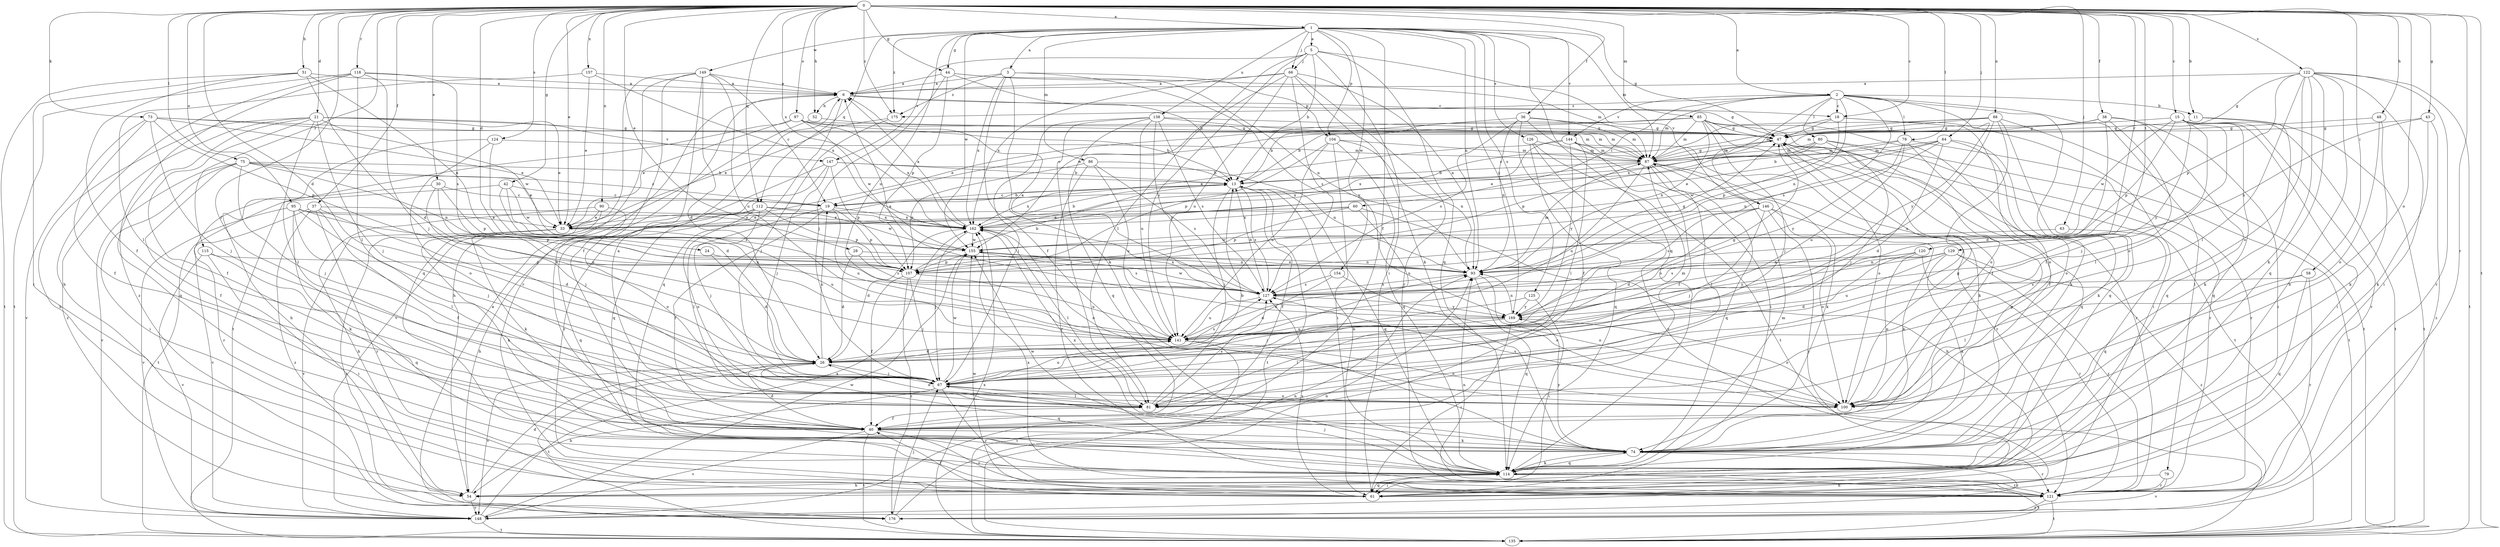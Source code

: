 strict digraph  {
0;
1;
2;
3;
5;
6;
11;
13;
15;
18;
19;
21;
24;
26;
28;
30;
33;
36;
37;
38;
40;
42;
43;
44;
47;
48;
51;
52;
54;
58;
60;
61;
63;
64;
66;
67;
73;
74;
75;
78;
79;
80;
81;
85;
86;
87;
88;
90;
93;
95;
97;
100;
104;
107;
112;
114;
115;
118;
120;
121;
122;
124;
125;
126;
127;
129;
135;
138;
141;
144;
146;
147;
148;
149;
154;
155;
157;
162;
169;
175;
176;
0 -> 1  [label=a];
0 -> 2  [label=a];
0 -> 11  [label=b];
0 -> 15  [label=c];
0 -> 18  [label=c];
0 -> 21  [label=d];
0 -> 24  [label=d];
0 -> 26  [label=d];
0 -> 28  [label=e];
0 -> 30  [label=e];
0 -> 33  [label=e];
0 -> 36  [label=f];
0 -> 37  [label=f];
0 -> 38  [label=f];
0 -> 40  [label=f];
0 -> 42  [label=g];
0 -> 43  [label=g];
0 -> 44  [label=g];
0 -> 48  [label=h];
0 -> 51  [label=h];
0 -> 52  [label=h];
0 -> 58  [label=i];
0 -> 63  [label=j];
0 -> 64  [label=j];
0 -> 73  [label=k];
0 -> 75  [label=l];
0 -> 78  [label=l];
0 -> 85  [label=m];
0 -> 88  [label=n];
0 -> 90  [label=n];
0 -> 95  [label=o];
0 -> 97  [label=o];
0 -> 100  [label=o];
0 -> 112  [label=q];
0 -> 115  [label=r];
0 -> 118  [label=r];
0 -> 120  [label=r];
0 -> 121  [label=r];
0 -> 122  [label=s];
0 -> 124  [label=s];
0 -> 129  [label=t];
0 -> 135  [label=t];
0 -> 157  [label=x];
0 -> 162  [label=x];
0 -> 175  [label=z];
1 -> 3  [label=a];
1 -> 5  [label=a];
1 -> 40  [label=f];
1 -> 44  [label=g];
1 -> 47  [label=g];
1 -> 66  [label=j];
1 -> 86  [label=m];
1 -> 87  [label=m];
1 -> 93  [label=n];
1 -> 104  [label=p];
1 -> 112  [label=q];
1 -> 114  [label=q];
1 -> 125  [label=s];
1 -> 126  [label=s];
1 -> 138  [label=u];
1 -> 141  [label=u];
1 -> 144  [label=v];
1 -> 149  [label=w];
1 -> 154  [label=w];
1 -> 155  [label=w];
1 -> 169  [label=y];
1 -> 175  [label=z];
2 -> 11  [label=b];
2 -> 18  [label=c];
2 -> 60  [label=i];
2 -> 78  [label=l];
2 -> 79  [label=l];
2 -> 80  [label=l];
2 -> 87  [label=m];
2 -> 93  [label=n];
2 -> 100  [label=o];
2 -> 127  [label=s];
2 -> 144  [label=v];
2 -> 146  [label=v];
2 -> 169  [label=y];
2 -> 175  [label=z];
3 -> 6  [label=a];
3 -> 40  [label=f];
3 -> 74  [label=k];
3 -> 104  [label=p];
3 -> 162  [label=x];
3 -> 169  [label=y];
3 -> 175  [label=z];
5 -> 13  [label=b];
5 -> 61  [label=i];
5 -> 66  [label=j];
5 -> 81  [label=l];
5 -> 114  [label=q];
5 -> 141  [label=u];
5 -> 146  [label=v];
5 -> 147  [label=v];
6 -> 18  [label=c];
6 -> 47  [label=g];
6 -> 52  [label=h];
6 -> 54  [label=h];
6 -> 114  [label=q];
11 -> 47  [label=g];
11 -> 74  [label=k];
11 -> 135  [label=t];
13 -> 19  [label=c];
13 -> 40  [label=f];
13 -> 67  [label=j];
13 -> 114  [label=q];
13 -> 127  [label=s];
13 -> 135  [label=t];
13 -> 162  [label=x];
15 -> 47  [label=g];
15 -> 61  [label=i];
15 -> 67  [label=j];
15 -> 81  [label=l];
15 -> 107  [label=p];
15 -> 114  [label=q];
15 -> 121  [label=r];
15 -> 135  [label=t];
15 -> 155  [label=w];
15 -> 169  [label=y];
18 -> 47  [label=g];
18 -> 61  [label=i];
18 -> 100  [label=o];
18 -> 107  [label=p];
18 -> 162  [label=x];
19 -> 13  [label=b];
19 -> 40  [label=f];
19 -> 81  [label=l];
19 -> 107  [label=p];
19 -> 141  [label=u];
19 -> 162  [label=x];
21 -> 33  [label=e];
21 -> 40  [label=f];
21 -> 47  [label=g];
21 -> 54  [label=h];
21 -> 67  [label=j];
21 -> 81  [label=l];
21 -> 114  [label=q];
21 -> 147  [label=v];
21 -> 155  [label=w];
21 -> 176  [label=z];
24 -> 26  [label=d];
24 -> 93  [label=n];
26 -> 19  [label=c];
26 -> 67  [label=j];
26 -> 114  [label=q];
26 -> 127  [label=s];
26 -> 135  [label=t];
26 -> 148  [label=v];
28 -> 26  [label=d];
28 -> 93  [label=n];
28 -> 127  [label=s];
30 -> 19  [label=c];
30 -> 67  [label=j];
30 -> 107  [label=p];
30 -> 121  [label=r];
30 -> 141  [label=u];
33 -> 74  [label=k];
33 -> 141  [label=u];
33 -> 148  [label=v];
33 -> 176  [label=z];
36 -> 13  [label=b];
36 -> 40  [label=f];
36 -> 47  [label=g];
36 -> 61  [label=i];
36 -> 87  [label=m];
36 -> 93  [label=n];
36 -> 127  [label=s];
37 -> 26  [label=d];
37 -> 40  [label=f];
37 -> 121  [label=r];
37 -> 148  [label=v];
37 -> 162  [label=x];
37 -> 176  [label=z];
38 -> 26  [label=d];
38 -> 47  [label=g];
38 -> 61  [label=i];
38 -> 81  [label=l];
38 -> 87  [label=m];
38 -> 114  [label=q];
40 -> 26  [label=d];
40 -> 74  [label=k];
40 -> 121  [label=r];
40 -> 135  [label=t];
40 -> 148  [label=v];
42 -> 19  [label=c];
42 -> 127  [label=s];
42 -> 135  [label=t];
42 -> 141  [label=u];
42 -> 155  [label=w];
43 -> 47  [label=g];
43 -> 74  [label=k];
43 -> 93  [label=n];
43 -> 176  [label=z];
44 -> 6  [label=a];
44 -> 13  [label=b];
44 -> 67  [label=j];
44 -> 87  [label=m];
44 -> 93  [label=n];
44 -> 107  [label=p];
47 -> 87  [label=m];
47 -> 100  [label=o];
47 -> 114  [label=q];
47 -> 121  [label=r];
47 -> 135  [label=t];
48 -> 47  [label=g];
48 -> 74  [label=k];
48 -> 100  [label=o];
51 -> 6  [label=a];
51 -> 26  [label=d];
51 -> 40  [label=f];
51 -> 61  [label=i];
51 -> 93  [label=n];
51 -> 135  [label=t];
52 -> 47  [label=g];
52 -> 148  [label=v];
54 -> 26  [label=d];
54 -> 148  [label=v];
58 -> 81  [label=l];
58 -> 114  [label=q];
58 -> 121  [label=r];
58 -> 127  [label=s];
60 -> 33  [label=e];
60 -> 54  [label=h];
60 -> 107  [label=p];
60 -> 141  [label=u];
60 -> 162  [label=x];
61 -> 40  [label=f];
61 -> 114  [label=q];
61 -> 127  [label=s];
61 -> 155  [label=w];
63 -> 114  [label=q];
63 -> 155  [label=w];
64 -> 26  [label=d];
64 -> 33  [label=e];
64 -> 74  [label=k];
64 -> 87  [label=m];
64 -> 93  [label=n];
64 -> 100  [label=o];
64 -> 155  [label=w];
66 -> 6  [label=a];
66 -> 74  [label=k];
66 -> 93  [label=n];
66 -> 121  [label=r];
66 -> 127  [label=s];
66 -> 141  [label=u];
66 -> 155  [label=w];
66 -> 162  [label=x];
67 -> 54  [label=h];
67 -> 81  [label=l];
67 -> 87  [label=m];
67 -> 100  [label=o];
67 -> 121  [label=r];
67 -> 141  [label=u];
67 -> 155  [label=w];
73 -> 33  [label=e];
73 -> 40  [label=f];
73 -> 47  [label=g];
73 -> 67  [label=j];
73 -> 87  [label=m];
73 -> 107  [label=p];
73 -> 148  [label=v];
74 -> 114  [label=q];
74 -> 121  [label=r];
74 -> 155  [label=w];
74 -> 162  [label=x];
74 -> 169  [label=y];
74 -> 176  [label=z];
75 -> 13  [label=b];
75 -> 19  [label=c];
75 -> 33  [label=e];
75 -> 40  [label=f];
75 -> 61  [label=i];
75 -> 67  [label=j];
75 -> 93  [label=n];
75 -> 148  [label=v];
78 -> 13  [label=b];
78 -> 40  [label=f];
78 -> 87  [label=m];
78 -> 121  [label=r];
78 -> 141  [label=u];
78 -> 169  [label=y];
79 -> 54  [label=h];
79 -> 121  [label=r];
79 -> 148  [label=v];
80 -> 33  [label=e];
80 -> 67  [label=j];
80 -> 87  [label=m];
80 -> 107  [label=p];
80 -> 121  [label=r];
80 -> 135  [label=t];
81 -> 6  [label=a];
81 -> 13  [label=b];
81 -> 26  [label=d];
81 -> 40  [label=f];
81 -> 127  [label=s];
85 -> 13  [label=b];
85 -> 19  [label=c];
85 -> 33  [label=e];
85 -> 40  [label=f];
85 -> 47  [label=g];
85 -> 67  [label=j];
85 -> 74  [label=k];
85 -> 87  [label=m];
85 -> 93  [label=n];
85 -> 100  [label=o];
86 -> 13  [label=b];
86 -> 107  [label=p];
86 -> 121  [label=r];
86 -> 127  [label=s];
86 -> 141  [label=u];
87 -> 13  [label=b];
87 -> 47  [label=g];
87 -> 74  [label=k];
87 -> 81  [label=l];
87 -> 114  [label=q];
87 -> 121  [label=r];
87 -> 141  [label=u];
87 -> 162  [label=x];
88 -> 19  [label=c];
88 -> 47  [label=g];
88 -> 67  [label=j];
88 -> 87  [label=m];
88 -> 114  [label=q];
88 -> 135  [label=t];
88 -> 141  [label=u];
90 -> 33  [label=e];
90 -> 54  [label=h];
90 -> 74  [label=k];
90 -> 100  [label=o];
93 -> 47  [label=g];
93 -> 87  [label=m];
93 -> 100  [label=o];
93 -> 114  [label=q];
93 -> 127  [label=s];
95 -> 33  [label=e];
95 -> 67  [label=j];
95 -> 74  [label=k];
95 -> 81  [label=l];
95 -> 107  [label=p];
95 -> 148  [label=v];
95 -> 162  [label=x];
97 -> 13  [label=b];
97 -> 33  [label=e];
97 -> 47  [label=g];
97 -> 87  [label=m];
97 -> 135  [label=t];
97 -> 155  [label=w];
97 -> 162  [label=x];
100 -> 47  [label=g];
100 -> 127  [label=s];
104 -> 61  [label=i];
104 -> 87  [label=m];
104 -> 93  [label=n];
104 -> 107  [label=p];
104 -> 114  [label=q];
104 -> 141  [label=u];
107 -> 13  [label=b];
107 -> 40  [label=f];
107 -> 67  [label=j];
107 -> 141  [label=u];
107 -> 176  [label=z];
112 -> 54  [label=h];
112 -> 67  [label=j];
112 -> 100  [label=o];
112 -> 107  [label=p];
112 -> 114  [label=q];
112 -> 155  [label=w];
112 -> 162  [label=x];
114 -> 13  [label=b];
114 -> 47  [label=g];
114 -> 54  [label=h];
114 -> 61  [label=i];
114 -> 67  [label=j];
114 -> 74  [label=k];
114 -> 87  [label=m];
114 -> 121  [label=r];
114 -> 135  [label=t];
115 -> 61  [label=i];
115 -> 107  [label=p];
115 -> 114  [label=q];
115 -> 148  [label=v];
118 -> 6  [label=a];
118 -> 54  [label=h];
118 -> 67  [label=j];
118 -> 81  [label=l];
118 -> 127  [label=s];
118 -> 135  [label=t];
118 -> 176  [label=z];
120 -> 26  [label=d];
120 -> 93  [label=n];
120 -> 100  [label=o];
120 -> 121  [label=r];
120 -> 127  [label=s];
121 -> 93  [label=n];
121 -> 135  [label=t];
121 -> 162  [label=x];
121 -> 176  [label=z];
122 -> 6  [label=a];
122 -> 47  [label=g];
122 -> 54  [label=h];
122 -> 61  [label=i];
122 -> 74  [label=k];
122 -> 81  [label=l];
122 -> 100  [label=o];
122 -> 107  [label=p];
122 -> 114  [label=q];
122 -> 121  [label=r];
122 -> 135  [label=t];
124 -> 26  [label=d];
124 -> 54  [label=h];
124 -> 87  [label=m];
124 -> 100  [label=o];
125 -> 61  [label=i];
125 -> 67  [label=j];
125 -> 169  [label=y];
126 -> 87  [label=m];
126 -> 114  [label=q];
126 -> 135  [label=t];
126 -> 148  [label=v];
127 -> 6  [label=a];
127 -> 13  [label=b];
127 -> 141  [label=u];
127 -> 155  [label=w];
127 -> 162  [label=x];
127 -> 169  [label=y];
129 -> 74  [label=k];
129 -> 93  [label=n];
129 -> 121  [label=r];
129 -> 127  [label=s];
129 -> 141  [label=u];
129 -> 169  [label=y];
129 -> 176  [label=z];
135 -> 162  [label=x];
138 -> 47  [label=g];
138 -> 67  [label=j];
138 -> 81  [label=l];
138 -> 87  [label=m];
138 -> 114  [label=q];
138 -> 127  [label=s];
138 -> 141  [label=u];
138 -> 169  [label=y];
141 -> 26  [label=d];
141 -> 47  [label=g];
141 -> 93  [label=n];
141 -> 100  [label=o];
141 -> 135  [label=t];
144 -> 33  [label=e];
144 -> 40  [label=f];
144 -> 74  [label=k];
144 -> 81  [label=l];
144 -> 87  [label=m];
144 -> 162  [label=x];
144 -> 169  [label=y];
146 -> 26  [label=d];
146 -> 33  [label=e];
146 -> 61  [label=i];
146 -> 67  [label=j];
146 -> 74  [label=k];
146 -> 100  [label=o];
146 -> 127  [label=s];
147 -> 13  [label=b];
147 -> 67  [label=j];
147 -> 93  [label=n];
147 -> 107  [label=p];
147 -> 114  [label=q];
147 -> 121  [label=r];
148 -> 93  [label=n];
148 -> 135  [label=t];
148 -> 155  [label=w];
148 -> 162  [label=x];
149 -> 6  [label=a];
149 -> 19  [label=c];
149 -> 26  [label=d];
149 -> 40  [label=f];
149 -> 74  [label=k];
149 -> 114  [label=q];
149 -> 121  [label=r];
149 -> 141  [label=u];
154 -> 26  [label=d];
154 -> 100  [label=o];
154 -> 127  [label=s];
155 -> 93  [label=n];
155 -> 107  [label=p];
155 -> 127  [label=s];
157 -> 6  [label=a];
157 -> 33  [label=e];
157 -> 81  [label=l];
157 -> 162  [label=x];
162 -> 6  [label=a];
162 -> 13  [label=b];
162 -> 26  [label=d];
162 -> 67  [label=j];
162 -> 81  [label=l];
162 -> 100  [label=o];
162 -> 155  [label=w];
169 -> 6  [label=a];
169 -> 61  [label=i];
169 -> 81  [label=l];
169 -> 93  [label=n];
169 -> 100  [label=o];
169 -> 141  [label=u];
175 -> 33  [label=e];
175 -> 67  [label=j];
176 -> 6  [label=a];
176 -> 67  [label=j];
176 -> 93  [label=n];
}
